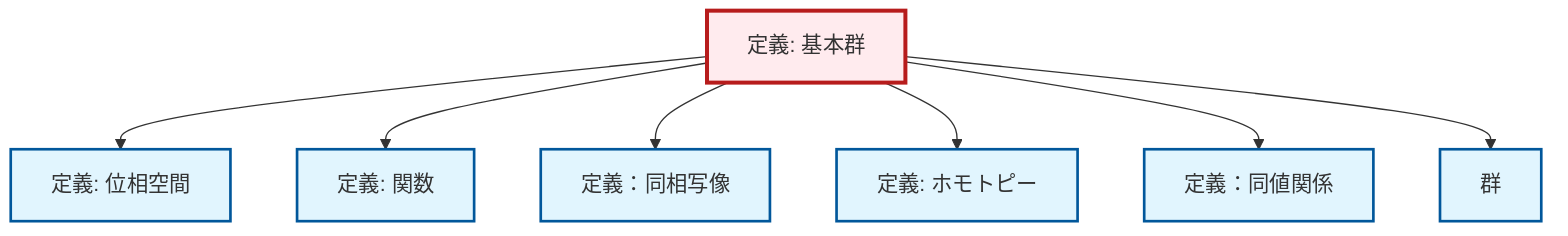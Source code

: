 graph TD
    classDef definition fill:#e1f5fe,stroke:#01579b,stroke-width:2px
    classDef theorem fill:#f3e5f5,stroke:#4a148c,stroke-width:2px
    classDef axiom fill:#fff3e0,stroke:#e65100,stroke-width:2px
    classDef example fill:#e8f5e9,stroke:#1b5e20,stroke-width:2px
    classDef current fill:#ffebee,stroke:#b71c1c,stroke-width:3px
    def-topological-space["定義: 位相空間"]:::definition
    def-homeomorphism["定義：同相写像"]:::definition
    def-function["定義: 関数"]:::definition
    def-equivalence-relation["定義：同値関係"]:::definition
    def-homotopy["定義: ホモトピー"]:::definition
    def-group["群"]:::definition
    def-fundamental-group["定義: 基本群"]:::definition
    def-fundamental-group --> def-topological-space
    def-fundamental-group --> def-function
    def-fundamental-group --> def-homeomorphism
    def-fundamental-group --> def-homotopy
    def-fundamental-group --> def-equivalence-relation
    def-fundamental-group --> def-group
    class def-fundamental-group current